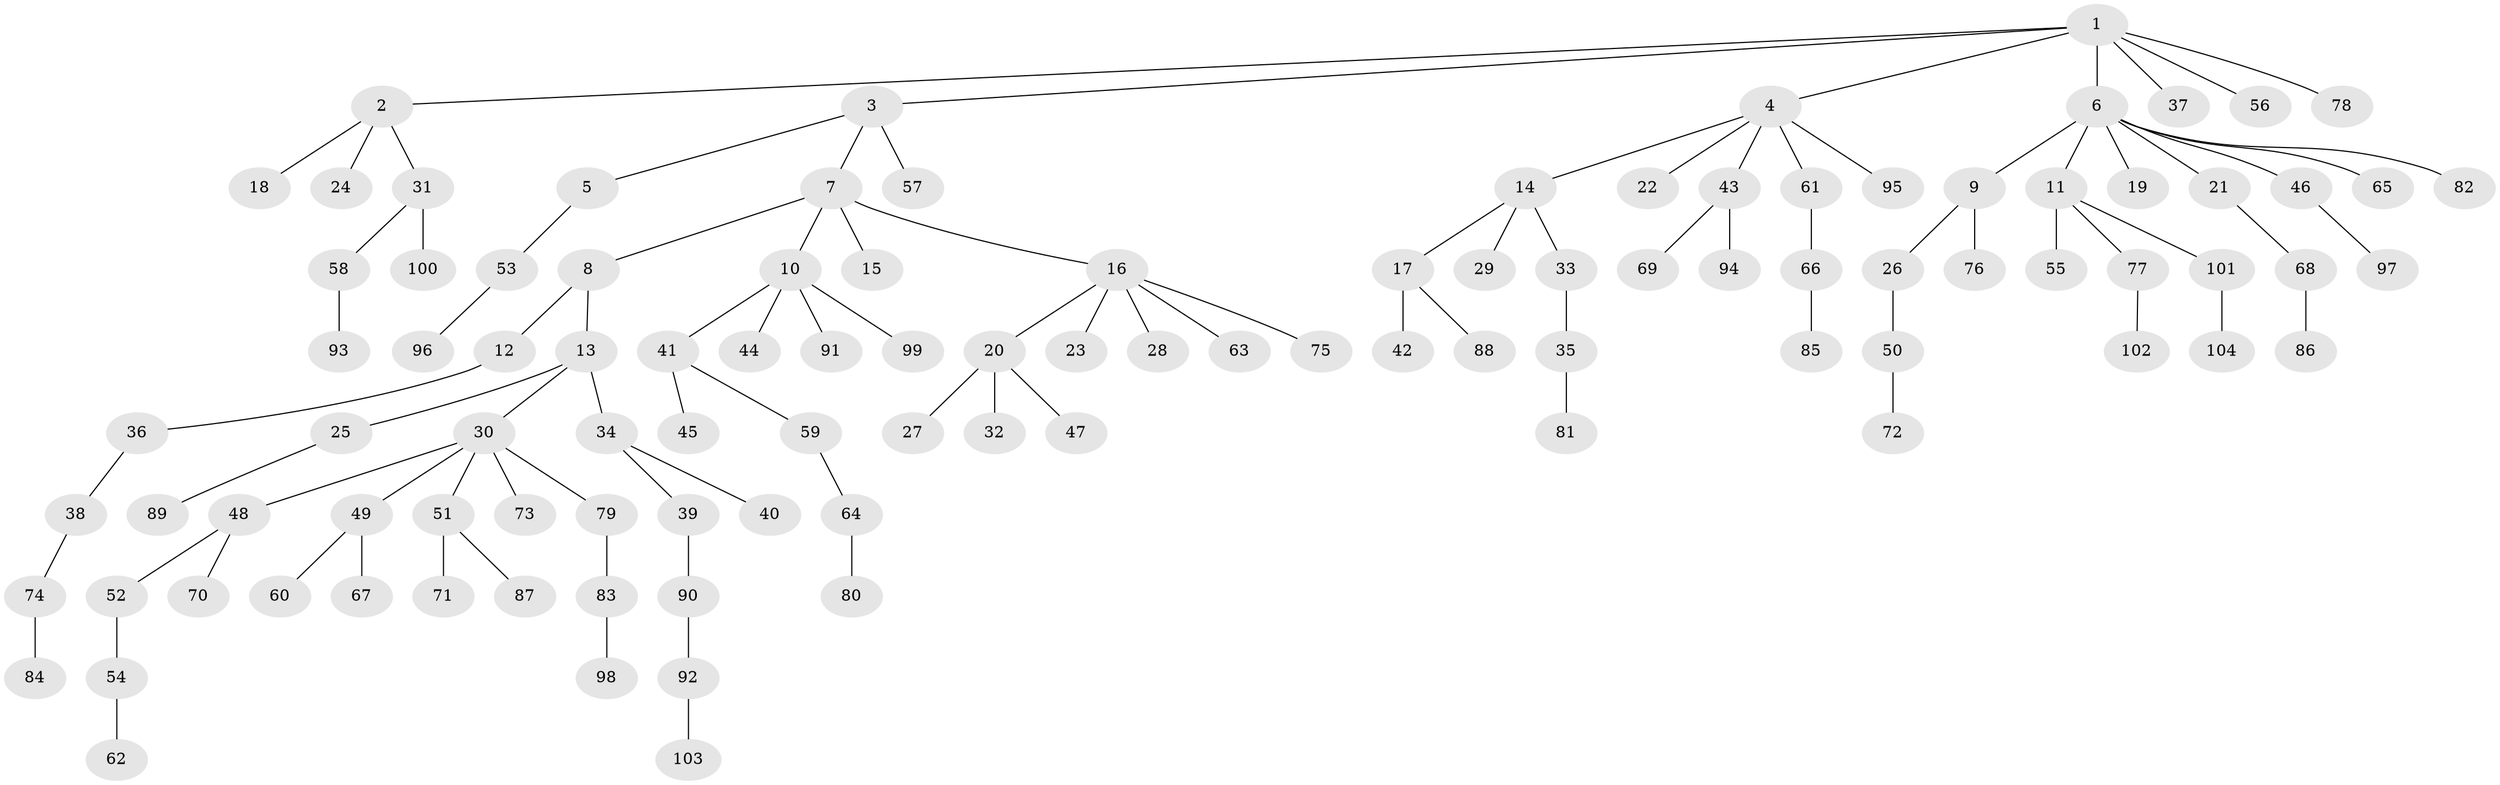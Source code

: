 // Generated by graph-tools (version 1.1) at 2025/37/03/09/25 02:37:01]
// undirected, 104 vertices, 103 edges
graph export_dot {
graph [start="1"]
  node [color=gray90,style=filled];
  1;
  2;
  3;
  4;
  5;
  6;
  7;
  8;
  9;
  10;
  11;
  12;
  13;
  14;
  15;
  16;
  17;
  18;
  19;
  20;
  21;
  22;
  23;
  24;
  25;
  26;
  27;
  28;
  29;
  30;
  31;
  32;
  33;
  34;
  35;
  36;
  37;
  38;
  39;
  40;
  41;
  42;
  43;
  44;
  45;
  46;
  47;
  48;
  49;
  50;
  51;
  52;
  53;
  54;
  55;
  56;
  57;
  58;
  59;
  60;
  61;
  62;
  63;
  64;
  65;
  66;
  67;
  68;
  69;
  70;
  71;
  72;
  73;
  74;
  75;
  76;
  77;
  78;
  79;
  80;
  81;
  82;
  83;
  84;
  85;
  86;
  87;
  88;
  89;
  90;
  91;
  92;
  93;
  94;
  95;
  96;
  97;
  98;
  99;
  100;
  101;
  102;
  103;
  104;
  1 -- 2;
  1 -- 3;
  1 -- 4;
  1 -- 6;
  1 -- 37;
  1 -- 56;
  1 -- 78;
  2 -- 18;
  2 -- 24;
  2 -- 31;
  3 -- 5;
  3 -- 7;
  3 -- 57;
  4 -- 14;
  4 -- 22;
  4 -- 43;
  4 -- 61;
  4 -- 95;
  5 -- 53;
  6 -- 9;
  6 -- 11;
  6 -- 19;
  6 -- 21;
  6 -- 46;
  6 -- 65;
  6 -- 82;
  7 -- 8;
  7 -- 10;
  7 -- 15;
  7 -- 16;
  8 -- 12;
  8 -- 13;
  9 -- 26;
  9 -- 76;
  10 -- 41;
  10 -- 44;
  10 -- 91;
  10 -- 99;
  11 -- 55;
  11 -- 77;
  11 -- 101;
  12 -- 36;
  13 -- 25;
  13 -- 30;
  13 -- 34;
  14 -- 17;
  14 -- 29;
  14 -- 33;
  16 -- 20;
  16 -- 23;
  16 -- 28;
  16 -- 63;
  16 -- 75;
  17 -- 42;
  17 -- 88;
  20 -- 27;
  20 -- 32;
  20 -- 47;
  21 -- 68;
  25 -- 89;
  26 -- 50;
  30 -- 48;
  30 -- 49;
  30 -- 51;
  30 -- 73;
  30 -- 79;
  31 -- 58;
  31 -- 100;
  33 -- 35;
  34 -- 39;
  34 -- 40;
  35 -- 81;
  36 -- 38;
  38 -- 74;
  39 -- 90;
  41 -- 45;
  41 -- 59;
  43 -- 69;
  43 -- 94;
  46 -- 97;
  48 -- 52;
  48 -- 70;
  49 -- 60;
  49 -- 67;
  50 -- 72;
  51 -- 71;
  51 -- 87;
  52 -- 54;
  53 -- 96;
  54 -- 62;
  58 -- 93;
  59 -- 64;
  61 -- 66;
  64 -- 80;
  66 -- 85;
  68 -- 86;
  74 -- 84;
  77 -- 102;
  79 -- 83;
  83 -- 98;
  90 -- 92;
  92 -- 103;
  101 -- 104;
}
